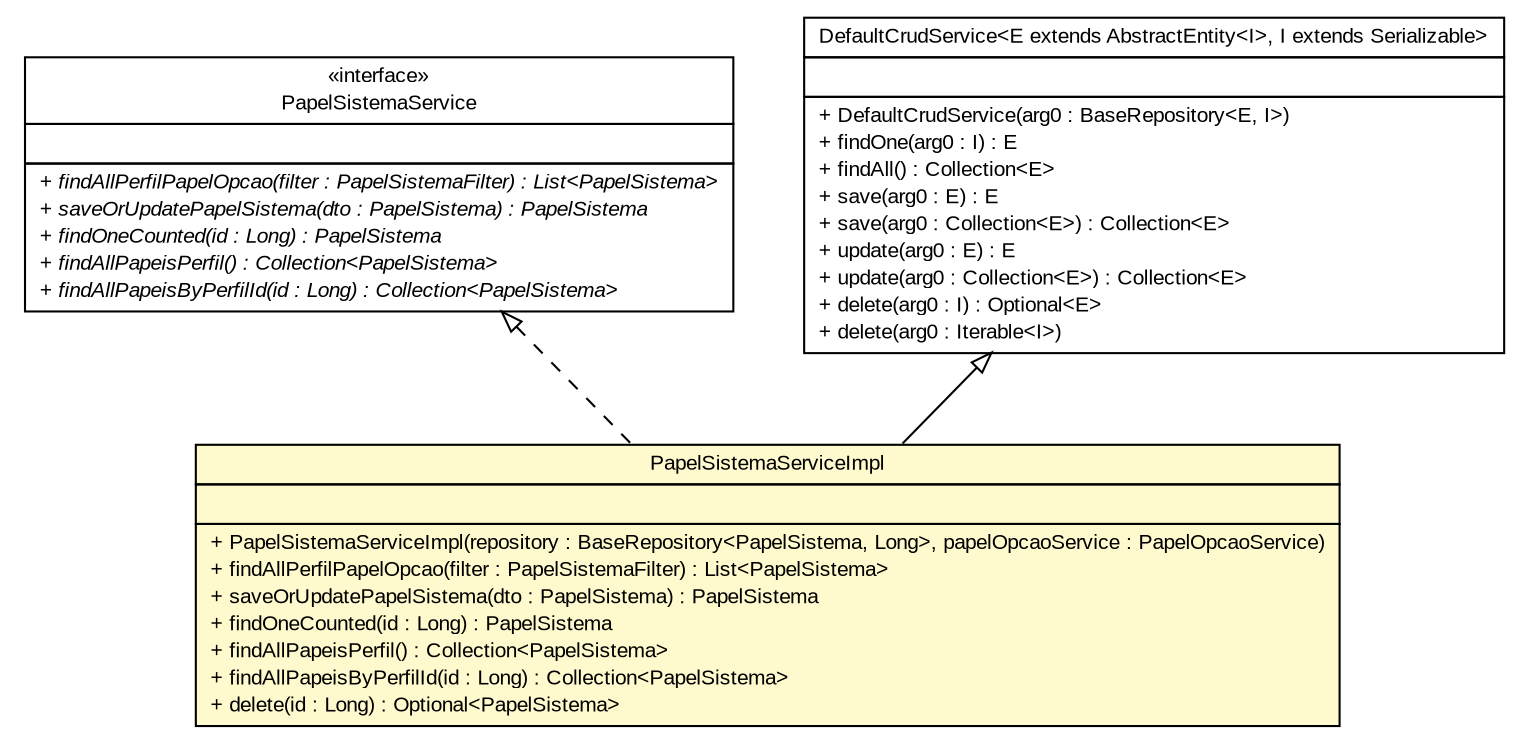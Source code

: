 #!/usr/local/bin/dot
#
# Class diagram 
# Generated by UMLGraph version R5_6 (http://www.umlgraph.org/)
#

digraph G {
	edge [fontname="arial",fontsize=10,labelfontname="arial",labelfontsize=10];
	node [fontname="arial",fontsize=10,shape=plaintext];
	nodesep=0.25;
	ranksep=0.5;
	// br.gov.to.sefaz.seg.business.gestao.service.PapelSistemaService
	c34039 [label=<<table title="br.gov.to.sefaz.seg.business.gestao.service.PapelSistemaService" border="0" cellborder="1" cellspacing="0" cellpadding="2" port="p" href="../PapelSistemaService.html">
		<tr><td><table border="0" cellspacing="0" cellpadding="1">
<tr><td align="center" balign="center"> &#171;interface&#187; </td></tr>
<tr><td align="center" balign="center"> PapelSistemaService </td></tr>
		</table></td></tr>
		<tr><td><table border="0" cellspacing="0" cellpadding="1">
<tr><td align="left" balign="left">  </td></tr>
		</table></td></tr>
		<tr><td><table border="0" cellspacing="0" cellpadding="1">
<tr><td align="left" balign="left"><font face="arial italic" point-size="10.0"> + findAllPerfilPapelOpcao(filter : PapelSistemaFilter) : List&lt;PapelSistema&gt; </font></td></tr>
<tr><td align="left" balign="left"><font face="arial italic" point-size="10.0"> + saveOrUpdatePapelSistema(dto : PapelSistema) : PapelSistema </font></td></tr>
<tr><td align="left" balign="left"><font face="arial italic" point-size="10.0"> + findOneCounted(id : Long) : PapelSistema </font></td></tr>
<tr><td align="left" balign="left"><font face="arial italic" point-size="10.0"> + findAllPapeisPerfil() : Collection&lt;PapelSistema&gt; </font></td></tr>
<tr><td align="left" balign="left"><font face="arial italic" point-size="10.0"> + findAllPapeisByPerfilId(id : Long) : Collection&lt;PapelSistema&gt; </font></td></tr>
		</table></td></tr>
		</table>>, URL="../PapelSistemaService.html", fontname="arial", fontcolor="black", fontsize=10.0];
	// br.gov.to.sefaz.seg.business.gestao.service.impl.PapelSistemaServiceImpl
	c34074 [label=<<table title="br.gov.to.sefaz.seg.business.gestao.service.impl.PapelSistemaServiceImpl" border="0" cellborder="1" cellspacing="0" cellpadding="2" port="p" bgcolor="lemonChiffon" href="./PapelSistemaServiceImpl.html">
		<tr><td><table border="0" cellspacing="0" cellpadding="1">
<tr><td align="center" balign="center"> PapelSistemaServiceImpl </td></tr>
		</table></td></tr>
		<tr><td><table border="0" cellspacing="0" cellpadding="1">
<tr><td align="left" balign="left">  </td></tr>
		</table></td></tr>
		<tr><td><table border="0" cellspacing="0" cellpadding="1">
<tr><td align="left" balign="left"> + PapelSistemaServiceImpl(repository : BaseRepository&lt;PapelSistema, Long&gt;, papelOpcaoService : PapelOpcaoService) </td></tr>
<tr><td align="left" balign="left"> + findAllPerfilPapelOpcao(filter : PapelSistemaFilter) : List&lt;PapelSistema&gt; </td></tr>
<tr><td align="left" balign="left"> + saveOrUpdatePapelSistema(dto : PapelSistema) : PapelSistema </td></tr>
<tr><td align="left" balign="left"> + findOneCounted(id : Long) : PapelSistema </td></tr>
<tr><td align="left" balign="left"> + findAllPapeisPerfil() : Collection&lt;PapelSistema&gt; </td></tr>
<tr><td align="left" balign="left"> + findAllPapeisByPerfilId(id : Long) : Collection&lt;PapelSistema&gt; </td></tr>
<tr><td align="left" balign="left"> + delete(id : Long) : Optional&lt;PapelSistema&gt; </td></tr>
		</table></td></tr>
		</table>>, URL="./PapelSistemaServiceImpl.html", fontname="arial", fontcolor="black", fontsize=10.0];
	//br.gov.to.sefaz.seg.business.gestao.service.impl.PapelSistemaServiceImpl extends br.gov.to.sefaz.business.service.impl.DefaultCrudService<br.gov.to.sefaz.seg.persistence.entity.PapelSistema, java.lang.Long>
	c34187:p -> c34074:p [dir=back,arrowtail=empty];
	//br.gov.to.sefaz.seg.business.gestao.service.impl.PapelSistemaServiceImpl implements br.gov.to.sefaz.seg.business.gestao.service.PapelSistemaService
	c34039:p -> c34074:p [dir=back,arrowtail=empty,style=dashed];
	// br.gov.to.sefaz.business.service.impl.DefaultCrudService<E extends br.gov.to.sefaz.persistence.entity.AbstractEntity<I>, I extends java.io.Serializable>
	c34187 [label=<<table title="br.gov.to.sefaz.business.service.impl.DefaultCrudService" border="0" cellborder="1" cellspacing="0" cellpadding="2" port="p" href="http://java.sun.com/j2se/1.4.2/docs/api/br/gov/to/sefaz/business/service/impl/DefaultCrudService.html">
		<tr><td><table border="0" cellspacing="0" cellpadding="1">
<tr><td align="center" balign="center"> DefaultCrudService&lt;E extends AbstractEntity&lt;I&gt;, I extends Serializable&gt; </td></tr>
		</table></td></tr>
		<tr><td><table border="0" cellspacing="0" cellpadding="1">
<tr><td align="left" balign="left">  </td></tr>
		</table></td></tr>
		<tr><td><table border="0" cellspacing="0" cellpadding="1">
<tr><td align="left" balign="left"> + DefaultCrudService(arg0 : BaseRepository&lt;E, I&gt;) </td></tr>
<tr><td align="left" balign="left"> + findOne(arg0 : I) : E </td></tr>
<tr><td align="left" balign="left"> + findAll() : Collection&lt;E&gt; </td></tr>
<tr><td align="left" balign="left"> + save(arg0 : E) : E </td></tr>
<tr><td align="left" balign="left"> + save(arg0 : Collection&lt;E&gt;) : Collection&lt;E&gt; </td></tr>
<tr><td align="left" balign="left"> + update(arg0 : E) : E </td></tr>
<tr><td align="left" balign="left"> + update(arg0 : Collection&lt;E&gt;) : Collection&lt;E&gt; </td></tr>
<tr><td align="left" balign="left"> + delete(arg0 : I) : Optional&lt;E&gt; </td></tr>
<tr><td align="left" balign="left"> + delete(arg0 : Iterable&lt;I&gt;) </td></tr>
		</table></td></tr>
		</table>>, URL="http://java.sun.com/j2se/1.4.2/docs/api/br/gov/to/sefaz/business/service/impl/DefaultCrudService.html", fontname="arial", fontcolor="black", fontsize=10.0];
}

